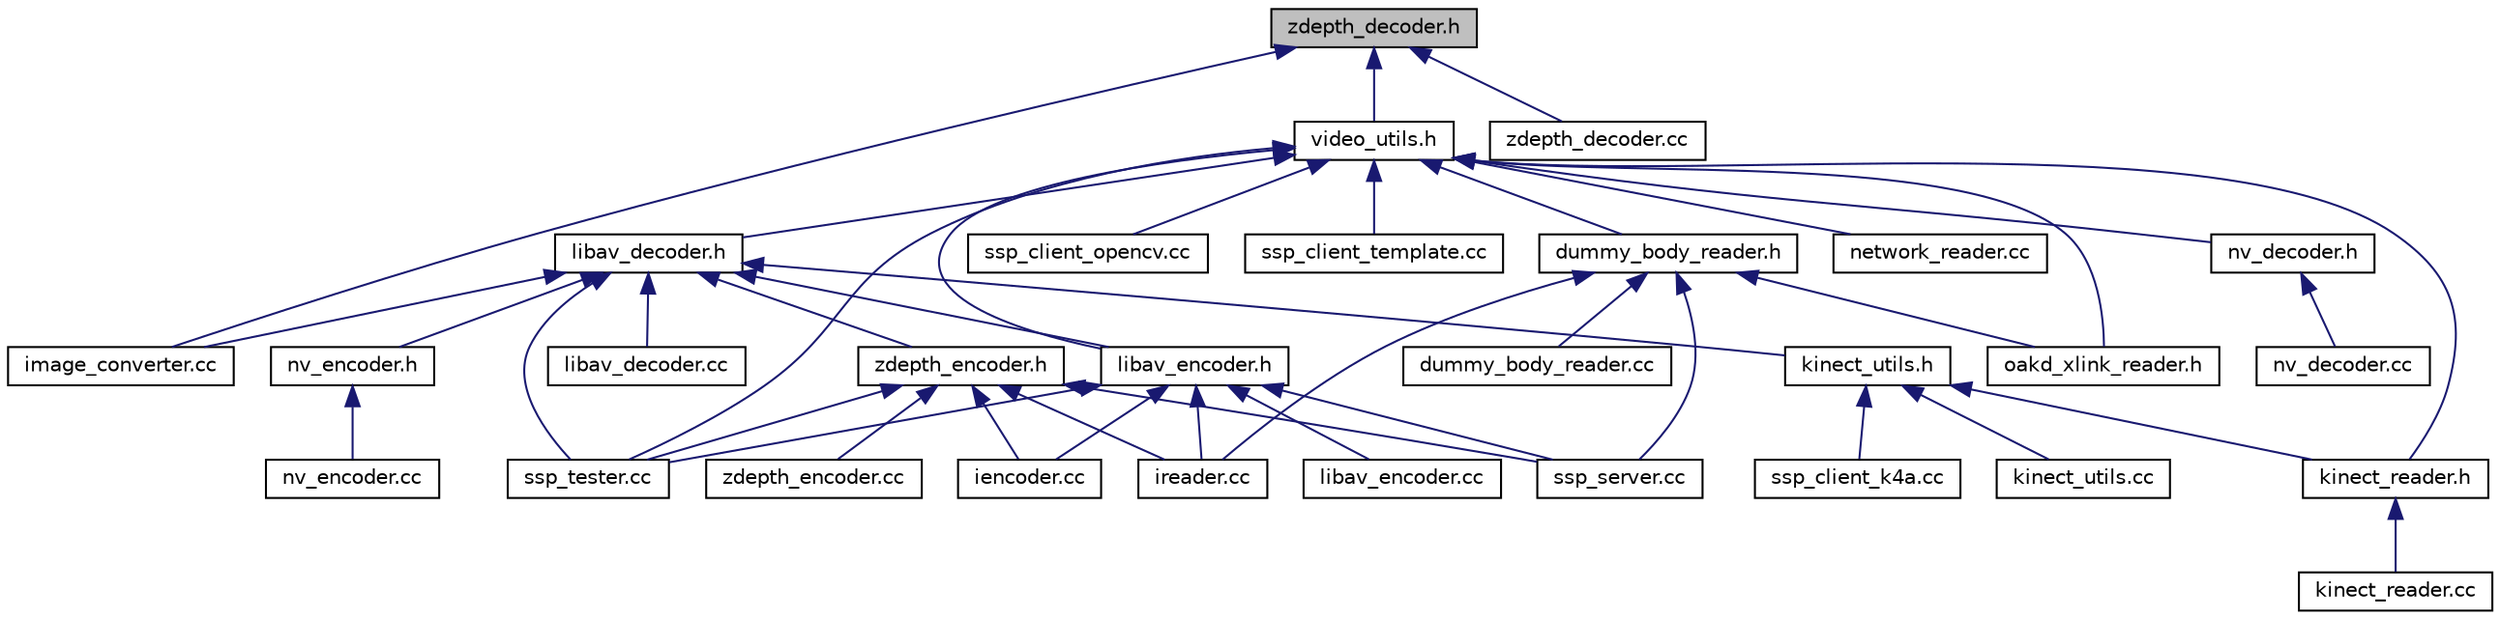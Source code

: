 digraph "zdepth_decoder.h"
{
 // LATEX_PDF_SIZE
  edge [fontname="Helvetica",fontsize="10",labelfontname="Helvetica",labelfontsize="10"];
  node [fontname="Helvetica",fontsize="10",shape=record];
  Node1 [label="zdepth_decoder.h",height=0.2,width=0.4,color="black", fillcolor="grey75", style="filled", fontcolor="black",tooltip="ZDepth decoder."];
  Node1 -> Node2 [dir="back",color="midnightblue",fontsize="10",style="solid",fontname="Helvetica"];
  Node2 [label="video_utils.h",height=0.2,width=0.4,color="black", fillcolor="white", style="filled",URL="$video__utils_8h.html",tooltip="Video utilities."];
  Node2 -> Node3 [dir="back",color="midnightblue",fontsize="10",style="solid",fontname="Helvetica"];
  Node3 [label="libav_decoder.h",height=0.2,width=0.4,color="black", fillcolor="white", style="filled",URL="$libav__decoder_8h.html",tooltip="Jpeg/Mpeg decoder."];
  Node3 -> Node4 [dir="back",color="midnightblue",fontsize="10",style="solid",fontname="Helvetica"];
  Node4 [label="kinect_utils.h",height=0.2,width=0.4,color="black", fillcolor="white", style="filled",URL="$kinect__utils_8h.html",tooltip="Utils for Kinect RT integration."];
  Node4 -> Node5 [dir="back",color="midnightblue",fontsize="10",style="solid",fontname="Helvetica"];
  Node5 [label="ssp_client_k4a.cc",height=0.2,width=0.4,color="black", fillcolor="white", style="filled",URL="$ssp__client__k4a_8cc.html",tooltip="SSP client with lib k4a."];
  Node4 -> Node6 [dir="back",color="midnightblue",fontsize="10",style="solid",fontname="Helvetica"];
  Node6 [label="kinect_reader.h",height=0.2,width=0.4,color="black", fillcolor="white", style="filled",URL="$kinect__reader_8h.html",tooltip="Kinect driver."];
  Node6 -> Node7 [dir="back",color="midnightblue",fontsize="10",style="solid",fontname="Helvetica"];
  Node7 [label="kinect_reader.cc",height=0.2,width=0.4,color="black", fillcolor="white", style="filled",URL="$kinect__reader_8cc.html",tooltip="Kinect driver."];
  Node4 -> Node8 [dir="back",color="midnightblue",fontsize="10",style="solid",fontname="Helvetica"];
  Node8 [label="kinect_utils.cc",height=0.2,width=0.4,color="black", fillcolor="white", style="filled",URL="$kinect__utils_8cc.html",tooltip="Utils for Kinect RT integration."];
  Node3 -> Node9 [dir="back",color="midnightblue",fontsize="10",style="solid",fontname="Helvetica"];
  Node9 [label="libav_decoder.cc",height=0.2,width=0.4,color="black", fillcolor="white", style="filled",URL="$libav__decoder_8cc.html",tooltip="Jpeg/Mpeg decoder."];
  Node3 -> Node10 [dir="back",color="midnightblue",fontsize="10",style="solid",fontname="Helvetica"];
  Node10 [label="libav_encoder.h",height=0.2,width=0.4,color="black", fillcolor="white", style="filled",URL="$libav__encoder_8h.html",tooltip="Jpeg/Mpeg encoder."];
  Node10 -> Node11 [dir="back",color="midnightblue",fontsize="10",style="solid",fontname="Helvetica"];
  Node11 [label="iencoder.cc",height=0.2,width=0.4,color="black", fillcolor="white", style="filled",URL="$iencoder_8cc.html",tooltip="IEncoder factory."];
  Node10 -> Node12 [dir="back",color="midnightblue",fontsize="10",style="solid",fontname="Helvetica"];
  Node12 [label="libav_encoder.cc",height=0.2,width=0.4,color="black", fillcolor="white", style="filled",URL="$libav__encoder_8cc.html",tooltip="Jpef/Mpeg encoder."];
  Node10 -> Node13 [dir="back",color="midnightblue",fontsize="10",style="solid",fontname="Helvetica"];
  Node13 [label="ireader.cc",height=0.2,width=0.4,color="black", fillcolor="white", style="filled",URL="$ireader_8cc.html",tooltip="IReader factory."];
  Node10 -> Node14 [dir="back",color="midnightblue",fontsize="10",style="solid",fontname="Helvetica"];
  Node14 [label="ssp_server.cc",height=0.2,width=0.4,color="black", fillcolor="white", style="filled",URL="$ssp__server_8cc.html",tooltip="SSP, server side."];
  Node10 -> Node15 [dir="back",color="midnightblue",fontsize="10",style="solid",fontname="Helvetica"];
  Node15 [label="ssp_tester.cc",height=0.2,width=0.4,color="black", fillcolor="white", style="filled",URL="$ssp__tester_8cc.html",tooltip="SSP test program."];
  Node3 -> Node16 [dir="back",color="midnightblue",fontsize="10",style="solid",fontname="Helvetica"];
  Node16 [label="zdepth_encoder.h",height=0.2,width=0.4,color="black", fillcolor="white", style="filled",URL="$zdepth__encoder_8h.html",tooltip="encoder"];
  Node16 -> Node11 [dir="back",color="midnightblue",fontsize="10",style="solid",fontname="Helvetica"];
  Node16 -> Node17 [dir="back",color="midnightblue",fontsize="10",style="solid",fontname="Helvetica"];
  Node17 [label="zdepth_encoder.cc",height=0.2,width=0.4,color="black", fillcolor="white", style="filled",URL="$zdepth__encoder_8cc.html",tooltip="ZDepth encoder."];
  Node16 -> Node13 [dir="back",color="midnightblue",fontsize="10",style="solid",fontname="Helvetica"];
  Node16 -> Node14 [dir="back",color="midnightblue",fontsize="10",style="solid",fontname="Helvetica"];
  Node16 -> Node15 [dir="back",color="midnightblue",fontsize="10",style="solid",fontname="Helvetica"];
  Node3 -> Node18 [dir="back",color="midnightblue",fontsize="10",style="solid",fontname="Helvetica"];
  Node18 [label="nv_encoder.h",height=0.2,width=0.4,color="black", fillcolor="white", style="filled",URL="$nv__encoder_8h.html",tooltip="NvPipe encoder."];
  Node18 -> Node19 [dir="back",color="midnightblue",fontsize="10",style="solid",fontname="Helvetica"];
  Node19 [label="nv_encoder.cc",height=0.2,width=0.4,color="black", fillcolor="white", style="filled",URL="$nv__encoder_8cc.html",tooltip="NvPipe encoder."];
  Node3 -> Node15 [dir="back",color="midnightblue",fontsize="10",style="solid",fontname="Helvetica"];
  Node3 -> Node20 [dir="back",color="midnightblue",fontsize="10",style="solid",fontname="Helvetica"];
  Node20 [label="image_converter.cc",height=0.2,width=0.4,color="black", fillcolor="white", style="filled",URL="$image__converter_8cc.html",tooltip="Image converter from frame struct to opencv image."];
  Node2 -> Node21 [dir="back",color="midnightblue",fontsize="10",style="solid",fontname="Helvetica"];
  Node21 [label="ssp_client_opencv.cc",height=0.2,width=0.4,color="black", fillcolor="white", style="filled",URL="$ssp__client__opencv_8cc.html",tooltip="OpenCV based ssp client client."];
  Node2 -> Node22 [dir="back",color="midnightblue",fontsize="10",style="solid",fontname="Helvetica"];
  Node22 [label="ssp_client_template.cc",height=0.2,width=0.4,color="black", fillcolor="white", style="filled",URL="$ssp__client__template_8cc.html",tooltip="Template for an SSP client."];
  Node2 -> Node23 [dir="back",color="midnightblue",fontsize="10",style="solid",fontname="Helvetica"];
  Node23 [label="nv_decoder.h",height=0.2,width=0.4,color="black", fillcolor="white", style="filled",URL="$nv__decoder_8h.html",tooltip="NvPipe decoder."];
  Node23 -> Node24 [dir="back",color="midnightblue",fontsize="10",style="solid",fontname="Helvetica"];
  Node24 [label="nv_decoder.cc",height=0.2,width=0.4,color="black", fillcolor="white", style="filled",URL="$nv__decoder_8cc.html",tooltip="NvPipe decoder."];
  Node2 -> Node10 [dir="back",color="midnightblue",fontsize="10",style="solid",fontname="Helvetica"];
  Node2 -> Node25 [dir="back",color="midnightblue",fontsize="10",style="solid",fontname="Helvetica"];
  Node25 [label="dummy_body_reader.h",height=0.2,width=0.4,color="black", fillcolor="white", style="filled",URL="$dummy__body__reader_8h.html",tooltip="Dumy Body Reader."];
  Node25 -> Node26 [dir="back",color="midnightblue",fontsize="10",style="solid",fontname="Helvetica"];
  Node26 [label="dummy_body_reader.cc",height=0.2,width=0.4,color="black", fillcolor="white", style="filled",URL="$dummy__body__reader_8cc.html",tooltip="Dumy Body Reader."];
  Node25 -> Node13 [dir="back",color="midnightblue",fontsize="10",style="solid",fontname="Helvetica"];
  Node25 -> Node27 [dir="back",color="midnightblue",fontsize="10",style="solid",fontname="Helvetica"];
  Node27 [label="oakd_xlink_reader.h",height=0.2,width=0.4,color="black", fillcolor="white", style="filled",URL="$oakd__xlink__reader_8h_source.html",tooltip=" "];
  Node25 -> Node14 [dir="back",color="midnightblue",fontsize="10",style="solid",fontname="Helvetica"];
  Node2 -> Node6 [dir="back",color="midnightblue",fontsize="10",style="solid",fontname="Helvetica"];
  Node2 -> Node28 [dir="back",color="midnightblue",fontsize="10",style="solid",fontname="Helvetica"];
  Node28 [label="network_reader.cc",height=0.2,width=0.4,color="black", fillcolor="white", style="filled",URL="$network__reader_8cc.html",tooltip="Network reader."];
  Node2 -> Node27 [dir="back",color="midnightblue",fontsize="10",style="solid",fontname="Helvetica"];
  Node2 -> Node15 [dir="back",color="midnightblue",fontsize="10",style="solid",fontname="Helvetica"];
  Node1 -> Node29 [dir="back",color="midnightblue",fontsize="10",style="solid",fontname="Helvetica"];
  Node29 [label="zdepth_decoder.cc",height=0.2,width=0.4,color="black", fillcolor="white", style="filled",URL="$zdepth__decoder_8cc.html",tooltip="ZDepth decoder."];
  Node1 -> Node20 [dir="back",color="midnightblue",fontsize="10",style="solid",fontname="Helvetica"];
}

